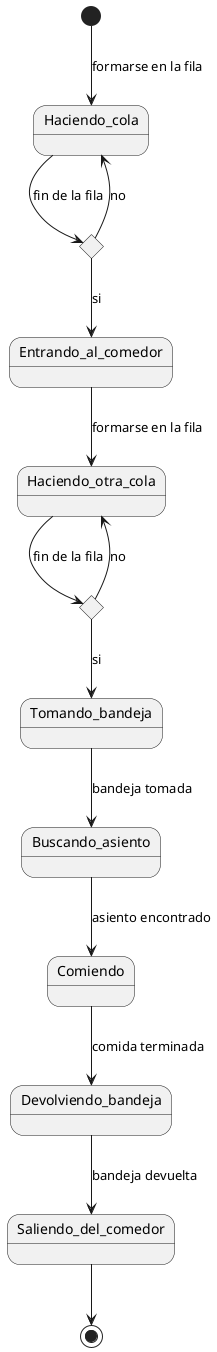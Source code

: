 @startuml domain-modeling

[*] --> Haciendo_cola : formarse en la fila
state a <<choice>>

Haciendo_cola --> a : fin de la fila

a --> Haciendo_cola : no
a --> Entrando_al_comedor : si

Entrando_al_comedor --> Haciendo_otra_cola :formarse en la fila

state b <<choice>>

Haciendo_otra_cola --> b : fin de la fila

b --> Haciendo_otra_cola : no
b --> Tomando_bandeja : si

Tomando_bandeja --> Buscando_asiento : bandeja tomada

Buscando_asiento --> Comiendo : asiento encontrado

Comiendo --> Devolviendo_bandeja : comida terminada

Devolviendo_bandeja --> Saliendo_del_comedor :bandeja devuelta

Saliendo_del_comedor --> [*]

@enduml